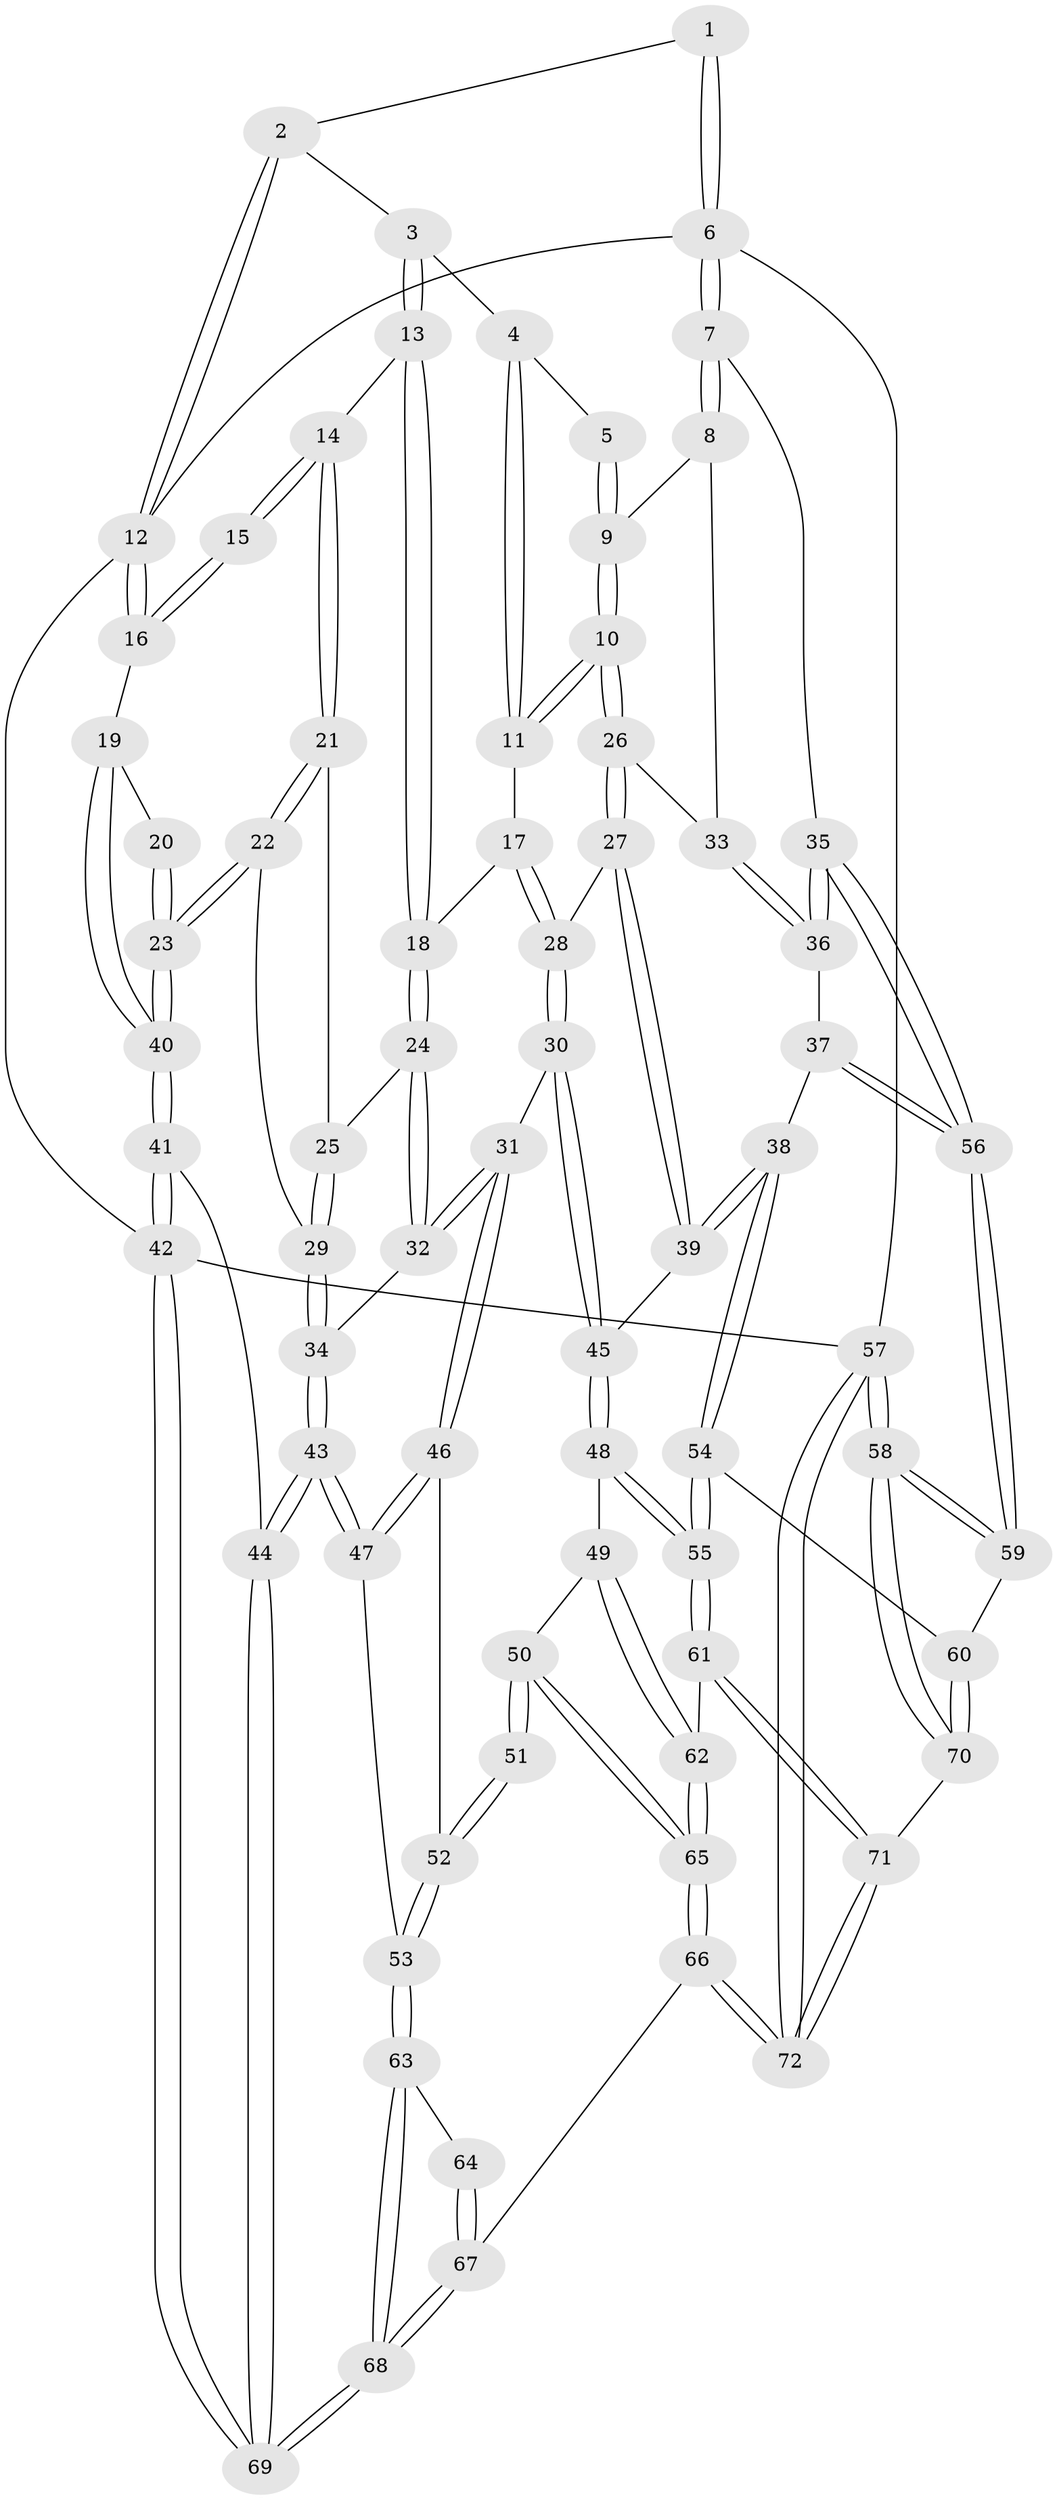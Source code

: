 // coarse degree distribution, {3: 0.42857142857142855, 5: 0.19047619047619047, 6: 0.09523809523809523, 2: 0.047619047619047616, 4: 0.09523809523809523, 7: 0.09523809523809523, 1: 0.047619047619047616}
// Generated by graph-tools (version 1.1) at 2025/06/03/04/25 22:06:45]
// undirected, 72 vertices, 177 edges
graph export_dot {
graph [start="1"]
  node [color=gray90,style=filled];
  1 [pos="+0.5867572891741104+0"];
  2 [pos="+0+0"];
  3 [pos="+0.13284610489354204+0.08781158109405118"];
  4 [pos="+0.32982394329175346+0.1760668858463159"];
  5 [pos="+0.578151240996412+0"];
  6 [pos="+1+0"];
  7 [pos="+1+0"];
  8 [pos="+1+0"];
  9 [pos="+0.5889509657455718+0.25706911171188435"];
  10 [pos="+0.5799489959319987+0.28937864314936396"];
  11 [pos="+0.42737579701796313+0.25040603257379873"];
  12 [pos="+0+0"];
  13 [pos="+0.134229192172154+0.10104398789788449"];
  14 [pos="+0.12054307859422883+0.32433571572347414"];
  15 [pos="+0.059466434001014465+0.3633311493560669"];
  16 [pos="+0+0.13499866109514447"];
  17 [pos="+0.3081512833257704+0.37176238948058976"];
  18 [pos="+0.28970405369926117+0.3802767029044301"];
  19 [pos="+0+0.20437289741897843"];
  20 [pos="+0.053983396876115475+0.3679849509995514"];
  21 [pos="+0.13940976858890267+0.36711603118279656"];
  22 [pos="+0.13093773409941448+0.4352684436822845"];
  23 [pos="+0+0.48600312863031764"];
  24 [pos="+0.283522102009565+0.3906186424009477"];
  25 [pos="+0.23461643217870315+0.3957151589235069"];
  26 [pos="+0.6059474068073084+0.35019386568447"];
  27 [pos="+0.5496743811109855+0.44978374555008716"];
  28 [pos="+0.4972822882635923+0.4784957863276496"];
  29 [pos="+0.17442490258244653+0.5225562331626562"];
  30 [pos="+0.4017190040953192+0.5522293360840531"];
  31 [pos="+0.3690985753792186+0.5591314026307506"];
  32 [pos="+0.31031751704937693+0.5322875416638506"];
  33 [pos="+0.7298592435067143+0.38154131432840477"];
  34 [pos="+0.18115794243157965+0.5484402498443616"];
  35 [pos="+1+0.5348024223212915"];
  36 [pos="+0.8334176165331713+0.46544782774318616"];
  37 [pos="+0.6943611795600634+0.6809850984738117"];
  38 [pos="+0.6840513234427628+0.6906840964301748"];
  39 [pos="+0.6216419931515876+0.6423007597829113"];
  40 [pos="+0+0.5617996129343017"];
  41 [pos="+0+0.7071957814374321"];
  42 [pos="+0+1"];
  43 [pos="+0.0346783712298195+0.7131199499492022"];
  44 [pos="+0+0.7235765064947652"];
  45 [pos="+0.4869617282308729+0.7104760977317033"];
  46 [pos="+0.3527250178664821+0.6043486658181996"];
  47 [pos="+0.13524307120681622+0.7463791233136259"];
  48 [pos="+0.4752407138580032+0.7507105103273192"];
  49 [pos="+0.44543151732754954+0.7832318344983716"];
  50 [pos="+0.39479155674886074+0.7978320293058933"];
  51 [pos="+0.3832649743228815+0.795576137959823"];
  52 [pos="+0.34927470782005937+0.6535197391730465"];
  53 [pos="+0.20186619969869354+0.781870148398971"];
  54 [pos="+0.7015915890690635+0.7764756122029879"];
  55 [pos="+0.6677189887241665+0.8077762057703797"];
  56 [pos="+1+0.6039976709817695"];
  57 [pos="+1+1"];
  58 [pos="+1+1"];
  59 [pos="+1+0.6275257945065769"];
  60 [pos="+0.7807985145469636+0.8036886283592679"];
  61 [pos="+0.6503756895873458+0.8395460917228591"];
  62 [pos="+0.5185037368652129+0.8650720409936627"];
  63 [pos="+0.23012485865336232+0.8032470423757707"];
  64 [pos="+0.35823564181569206+0.8025214350082616"];
  65 [pos="+0.46075343202196883+1"];
  66 [pos="+0.4598248790553765+1"];
  67 [pos="+0.281859498842402+1"];
  68 [pos="+0.2704642418844751+1"];
  69 [pos="+0.24736455368013466+1"];
  70 [pos="+0.8263600434434251+0.8913007874197398"];
  71 [pos="+0.627186872769309+1"];
  72 [pos="+0.6197035722149+1"];
  1 -- 2;
  1 -- 6;
  1 -- 6;
  2 -- 3;
  2 -- 12;
  2 -- 12;
  3 -- 4;
  3 -- 13;
  3 -- 13;
  4 -- 5;
  4 -- 11;
  4 -- 11;
  5 -- 9;
  5 -- 9;
  6 -- 7;
  6 -- 7;
  6 -- 12;
  6 -- 57;
  7 -- 8;
  7 -- 8;
  7 -- 35;
  8 -- 9;
  8 -- 33;
  9 -- 10;
  9 -- 10;
  10 -- 11;
  10 -- 11;
  10 -- 26;
  10 -- 26;
  11 -- 17;
  12 -- 16;
  12 -- 16;
  12 -- 42;
  13 -- 14;
  13 -- 18;
  13 -- 18;
  14 -- 15;
  14 -- 15;
  14 -- 21;
  14 -- 21;
  15 -- 16;
  15 -- 16;
  16 -- 19;
  17 -- 18;
  17 -- 28;
  17 -- 28;
  18 -- 24;
  18 -- 24;
  19 -- 20;
  19 -- 40;
  19 -- 40;
  20 -- 23;
  20 -- 23;
  21 -- 22;
  21 -- 22;
  21 -- 25;
  22 -- 23;
  22 -- 23;
  22 -- 29;
  23 -- 40;
  23 -- 40;
  24 -- 25;
  24 -- 32;
  24 -- 32;
  25 -- 29;
  25 -- 29;
  26 -- 27;
  26 -- 27;
  26 -- 33;
  27 -- 28;
  27 -- 39;
  27 -- 39;
  28 -- 30;
  28 -- 30;
  29 -- 34;
  29 -- 34;
  30 -- 31;
  30 -- 45;
  30 -- 45;
  31 -- 32;
  31 -- 32;
  31 -- 46;
  31 -- 46;
  32 -- 34;
  33 -- 36;
  33 -- 36;
  34 -- 43;
  34 -- 43;
  35 -- 36;
  35 -- 36;
  35 -- 56;
  35 -- 56;
  36 -- 37;
  37 -- 38;
  37 -- 56;
  37 -- 56;
  38 -- 39;
  38 -- 39;
  38 -- 54;
  38 -- 54;
  39 -- 45;
  40 -- 41;
  40 -- 41;
  41 -- 42;
  41 -- 42;
  41 -- 44;
  42 -- 69;
  42 -- 69;
  42 -- 57;
  43 -- 44;
  43 -- 44;
  43 -- 47;
  43 -- 47;
  44 -- 69;
  44 -- 69;
  45 -- 48;
  45 -- 48;
  46 -- 47;
  46 -- 47;
  46 -- 52;
  47 -- 53;
  48 -- 49;
  48 -- 55;
  48 -- 55;
  49 -- 50;
  49 -- 62;
  49 -- 62;
  50 -- 51;
  50 -- 51;
  50 -- 65;
  50 -- 65;
  51 -- 52;
  51 -- 52;
  52 -- 53;
  52 -- 53;
  53 -- 63;
  53 -- 63;
  54 -- 55;
  54 -- 55;
  54 -- 60;
  55 -- 61;
  55 -- 61;
  56 -- 59;
  56 -- 59;
  57 -- 58;
  57 -- 58;
  57 -- 72;
  57 -- 72;
  58 -- 59;
  58 -- 59;
  58 -- 70;
  58 -- 70;
  59 -- 60;
  60 -- 70;
  60 -- 70;
  61 -- 62;
  61 -- 71;
  61 -- 71;
  62 -- 65;
  62 -- 65;
  63 -- 64;
  63 -- 68;
  63 -- 68;
  64 -- 67;
  64 -- 67;
  65 -- 66;
  65 -- 66;
  66 -- 67;
  66 -- 72;
  66 -- 72;
  67 -- 68;
  67 -- 68;
  68 -- 69;
  68 -- 69;
  70 -- 71;
  71 -- 72;
  71 -- 72;
}
